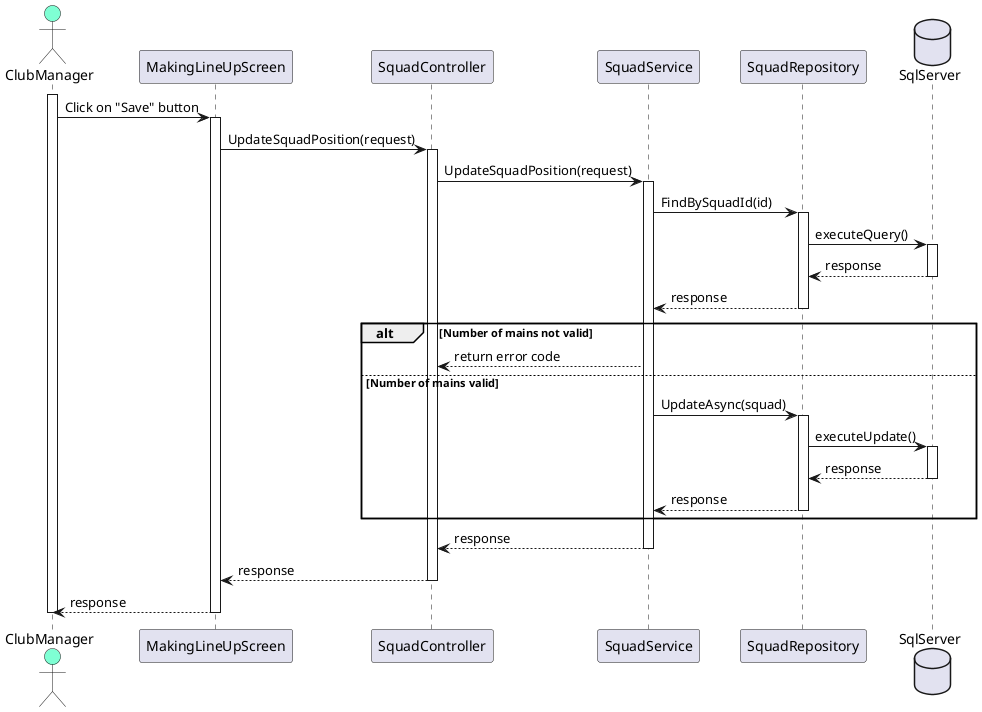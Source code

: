 @startuml UC23 Making line-up for matches
actor ClubManager #Aquamarine
participant MakingLineUpScreen
participant SquadController
participant SquadService
participant SquadRepository
database SqlServer

activate ClubManager
    ClubManager -> MakingLineUpScreen: Click on "Save" button
    activate MakingLineUpScreen
        MakingLineUpScreen -> SquadController: UpdateSquadPosition(request)
        activate SquadController
            SquadController -> SquadService: UpdateSquadPosition(request)
            activate SquadService
                SquadService -> SquadRepository: FindBySquadId(id)
                activate SquadRepository
                    SquadRepository -> SqlServer: executeQuery()
                    activate SqlServer
                        SqlServer --> SquadRepository : response
                    deactivate SqlServer
                    SquadRepository --> SquadService: response
                deactivate SquadRepository
                alt Number of mains not valid 
                    SquadService --> SquadController: return error code
                else Number of mains valid
                    SquadService -> SquadRepository: UpdateAsync(squad)
                    activate SquadRepository
                        SquadRepository -> SqlServer: executeUpdate()
                        activate SqlServer
                            SqlServer --> SquadRepository: response
                        deactivate SqlServer
                        SquadRepository --> SquadService: response
                    deactivate SquadRepository
                end
                SquadService --> SquadController: response
            deactivate SquadService
            SquadController --> MakingLineUpScreen: response
        deactivate SquadController
        MakingLineUpScreen --> ClubManager: response
    deactivate MakingLineUpScreen
deactivate ClubManager

@enduml